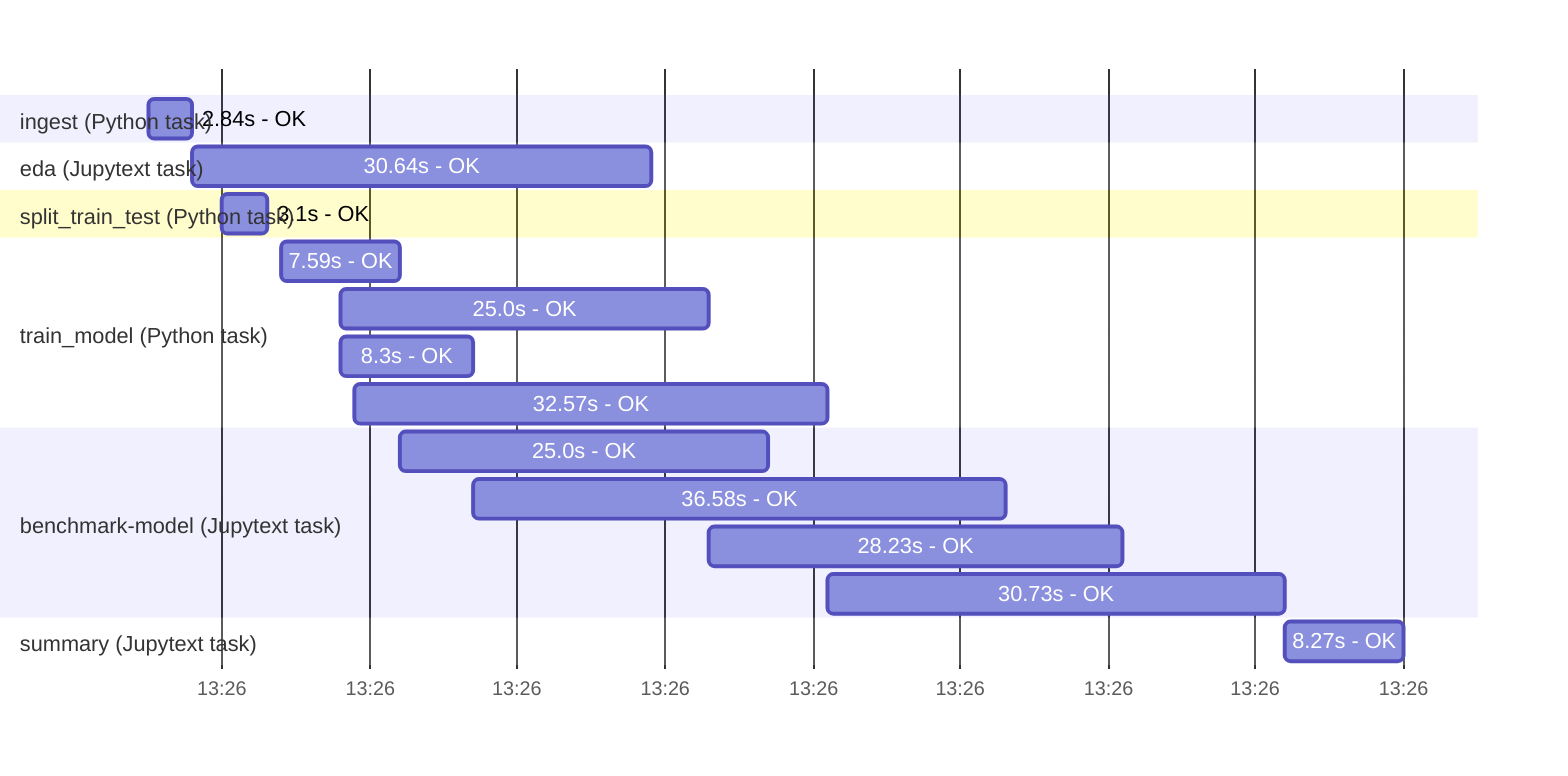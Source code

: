 gantt
    %% Mermaid input file for drawing Gantt chart of runlog runtimes
    %% See https://mermaid-js.github.io/mermaid/#/gantt
    %%
    axisFormat %H:%M
    %%
    %% Give timestamps as unix timestamps (ms)
    dateFormat x
    %%
    section ingest (Python task)
    2.84s - OK : , 1690007695 , 1690007698 
    section eda (Jupytext task)
    30.64s - OK : , 1690007698 , 1690007729 
    section split_train_test (Python task)
    3.1s - OK : , 1690007700 , 1690007703 
    section train_model (Python task)
    7.59s - OK : , 1690007704 , 1690007712 
    section train_model (Python task)
    25.0s - OK : , 1690007708 , 1690007733 
    section train_model (Python task)
    8.3s - OK : , 1690007708 , 1690007717 
    section train_model (Python task)
    32.57s - OK : , 1690007709 , 1690007741 
    section benchmark-model (Jupytext task)
    25.0s - OK : , 1690007712 , 1690007737 
    section benchmark-model (Jupytext task)
    36.58s - OK : , 1690007717 , 1690007753 
    section benchmark-model (Jupytext task)
    28.23s - OK : , 1690007733 , 1690007761 
    section benchmark-model (Jupytext task)
    30.73s - OK : , 1690007741 , 1690007772 
    section summary (Jupytext task)
    8.27s - OK : , 1690007772 , 1690007780